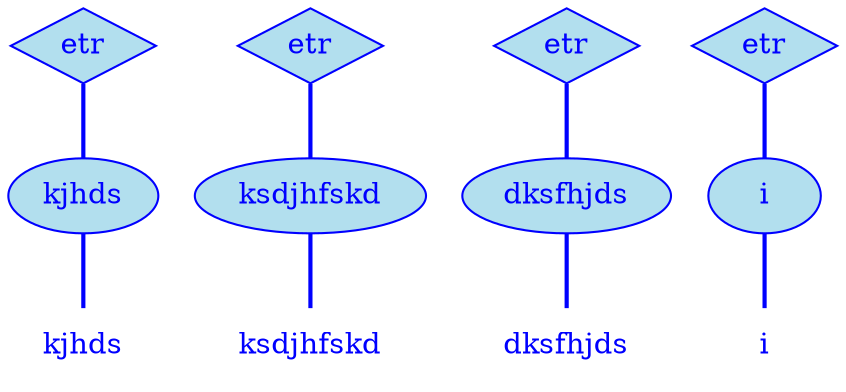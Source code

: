 digraph g {
	graph [bb="0,0,390,180"];
	node [label="\N"];
	graph [_draw_="c 5 -white C 5 -white P 4 0 0 0 180 390 180 390 0 ",
		xdotversion="1.2"];
	"mc1s1_t2#token84" [label=kjhds, shape=plaintext, fillcolor=lightblue2, fontcolor=blue, pos="36,18", width="0.75", height="0.50", _ldraw_="F 14.000000 11 -Times-Roman c 4 -blue T 36 13 0 36 5 -kjhds "];
	"mc1s1_W1#wordmc1s1_t2#token" [label=kjhds, shape=ellipse, fillcolor=lightblue2, fontcolor=blue, pos="36,90", width="1.00", height="0.50", color=blue, style=filled, _draw_="S 6 -filled c 4 -blue C 10 -lightblue2 E 36 90 36 18 ", _ldraw_="F 14.000000 11 -Times-Roman c 4 -blue T 36 85 0 36 5 -kjhds "];
	"mc1s1_P11#pos" [label=etr, shape=diamond, fillcolor=lightblue2, fontcolor=blue, pos="36,162", width="0.75", height="0.50", color=blue, style=filled, _draw_="S 6 -filled c 4 -blue C 10 -lightblue2 P 4 36 180 9 162 36 144 63 162 ", _ldraw_="F 14.000000 11 -Times-Roman c 4 -blue T 36 157 0 20 3 -etr "];
	"mc1s1_t4#token87" [label=ksdjhfskd, shape=plaintext, fillcolor=lightblue2, fontcolor=blue, pos="145,18", width="1.11", height="0.50", _ldraw_="F 14.000000 11 -Times-Roman c 4 -blue T 145 13 0 64 9 -ksdjhfskd "];
	"mc1s1_W2#wordmc1s1_t4#token" [label=ksdjhfskd, shape=ellipse, fillcolor=lightblue2, fontcolor=blue, pos="145,90", width="1.53", height="0.50", color=blue, style=filled, _draw_="S 6 -filled c 4 -blue C 10 -lightblue2 E 145 90 55 18 ", _ldraw_="F 14.000000 11 -Times-Roman c 4 -blue T 145 85 0 64 9 -ksdjhfskd "];
	"mc1s1_P36#pos" [label=etr, shape=diamond, fillcolor=lightblue2, fontcolor=blue, pos="145,162", width="0.75", height="0.50", color=blue, style=filled, _draw_="S 6 -filled c 4 -blue C 10 -lightblue2 P 4 145 180 118 162 145 144 172 162 ", _ldraw_="F 14.000000 11 -Times-Roman c 4 -blue T 145 157 0 20 3 -etr "];
	"mc1s1_t6#token78" [label=dksfhjds, shape=plaintext, fillcolor=lightblue2, fontcolor=blue, pos="268,18", width="1.00", height="0.50", _ldraw_="F 14.000000 11 -Times-Roman c 4 -blue T 268 13 0 56 8 -dksfhjds "];
	"mc1s1_W3#wordmc1s1_t6#token" [label=dksfhjds, shape=ellipse, fillcolor=lightblue2, fontcolor=blue, pos="268,90", width="1.39", height="0.50", color=blue, style=filled, _draw_="S 6 -filled c 4 -blue C 10 -lightblue2 E 268 90 50 18 ", _ldraw_="F 14.000000 11 -Times-Roman c 4 -blue T 268 85 0 56 8 -dksfhjds "];
	"mc1s1_P61#pos" [label=etr, shape=diamond, fillcolor=lightblue2, fontcolor=blue, pos="268,162", width="0.75", height="0.50", color=blue, style=filled, _draw_="S 6 -filled c 4 -blue C 10 -lightblue2 P 4 268 180 241 162 268 144 295 162 ", _ldraw_="F 14.000000 11 -Times-Roman c 4 -blue T 268 157 0 20 3 -etr "];
	"mc1s1_t8#token16" [label=i, shape=plaintext, fillcolor=lightblue2, fontcolor=blue, pos="363,18", width="0.75", height="0.50", _ldraw_="F 14.000000 11 -Times-Roman c 4 -blue T 363 13 0 4 1 -i "];
	"mc1s1_W4#wordmc1s1_t8#token" [label=i, shape=ellipse, fillcolor=lightblue2, fontcolor=blue, pos="363,90", width="0.75", height="0.50", color=blue, style=filled, _draw_="S 6 -filled c 4 -blue C 10 -lightblue2 E 363 90 27 18 ", _ldraw_="F 14.000000 11 -Times-Roman c 4 -blue T 363 85 0 4 1 -i "];
	"mc1s1_P86#pos" [label=etr, shape=diamond, fillcolor=lightblue2, fontcolor=blue, pos="363,162", width="0.75", height="0.50", color=blue, style=filled, _draw_="S 6 -filled c 4 -blue C 10 -lightblue2 P 4 363 180 336 162 363 144 390 162 ", _ldraw_="F 14.000000 11 -Times-Roman c 4 -blue T 363 157 0 20 3 -etr "];
	"mc1s1_W1#wordmc1s1_t2#token" -> "mc1s1_t2#token84" [arrowhead=none, color=blue, fontcolor=blue, style=bold, minlen=1, pos="36,72 36,61 36,47 36,36", _draw_="S 4 -bold c 4 -blue B 4 36 72 36 61 36 47 36 36 "];
	"mc1s1_P11#pos" -> "mc1s1_W1#wordmc1s1_t2#token" [arrowhead=none, color=blue, fontcolor=blue, style=bold, minlen=1, pos="36,144 36,133 36,119 36,108", _draw_="S 4 -bold c 4 -blue B 4 36 144 36 133 36 119 36 108 "];
	"mc1s1_W2#wordmc1s1_t4#token" -> "mc1s1_t4#token87" [arrowhead=none, color=blue, fontcolor=blue, style=bold, minlen=1, pos="145,72 145,61 145,47 145,36", _draw_="S 4 -bold c 4 -blue B 4 145 72 145 61 145 47 145 36 "];
	"mc1s1_P36#pos" -> "mc1s1_W2#wordmc1s1_t4#token" [arrowhead=none, color=blue, fontcolor=blue, style=bold, minlen=1, pos="145,144 145,133 145,119 145,108", _draw_="S 4 -bold c 4 -blue B 4 145 144 145 133 145 119 145 108 "];
	"mc1s1_W3#wordmc1s1_t6#token" -> "mc1s1_t6#token78" [arrowhead=none, color=blue, fontcolor=blue, style=bold, minlen=1, pos="268,72 268,61 268,47 268,36", _draw_="S 4 -bold c 4 -blue B 4 268 72 268 61 268 47 268 36 "];
	"mc1s1_P61#pos" -> "mc1s1_W3#wordmc1s1_t6#token" [arrowhead=none, color=blue, fontcolor=blue, style=bold, minlen=1, pos="268,144 268,133 268,119 268,108", _draw_="S 4 -bold c 4 -blue B 4 268 144 268 133 268 119 268 108 "];
	"mc1s1_W4#wordmc1s1_t8#token" -> "mc1s1_t8#token16" [arrowhead=none, color=blue, fontcolor=blue, style=bold, minlen=1, pos="363,72 363,61 363,47 363,36", _draw_="S 4 -bold c 4 -blue B 4 363 72 363 61 363 47 363 36 "];
	"mc1s1_P86#pos" -> "mc1s1_W4#wordmc1s1_t8#token" [arrowhead=none, color=blue, fontcolor=blue, style=bold, minlen=1, pos="363,144 363,133 363,119 363,108", _draw_="S 4 -bold c 4 -blue B 4 363 144 363 133 363 119 363 108 "];
}
